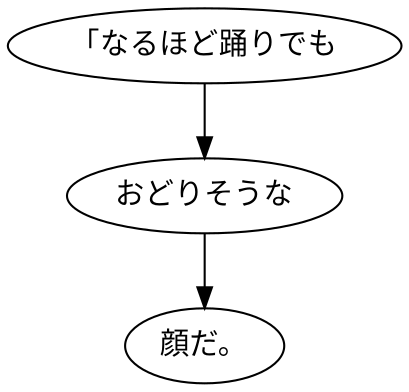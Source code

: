 digraph graph1400 {
	node0 [label="「なるほど踊りでも"];
	node1 [label="おどりそうな"];
	node2 [label="顔だ。"];
	node0 -> node1;
	node1 -> node2;
}
